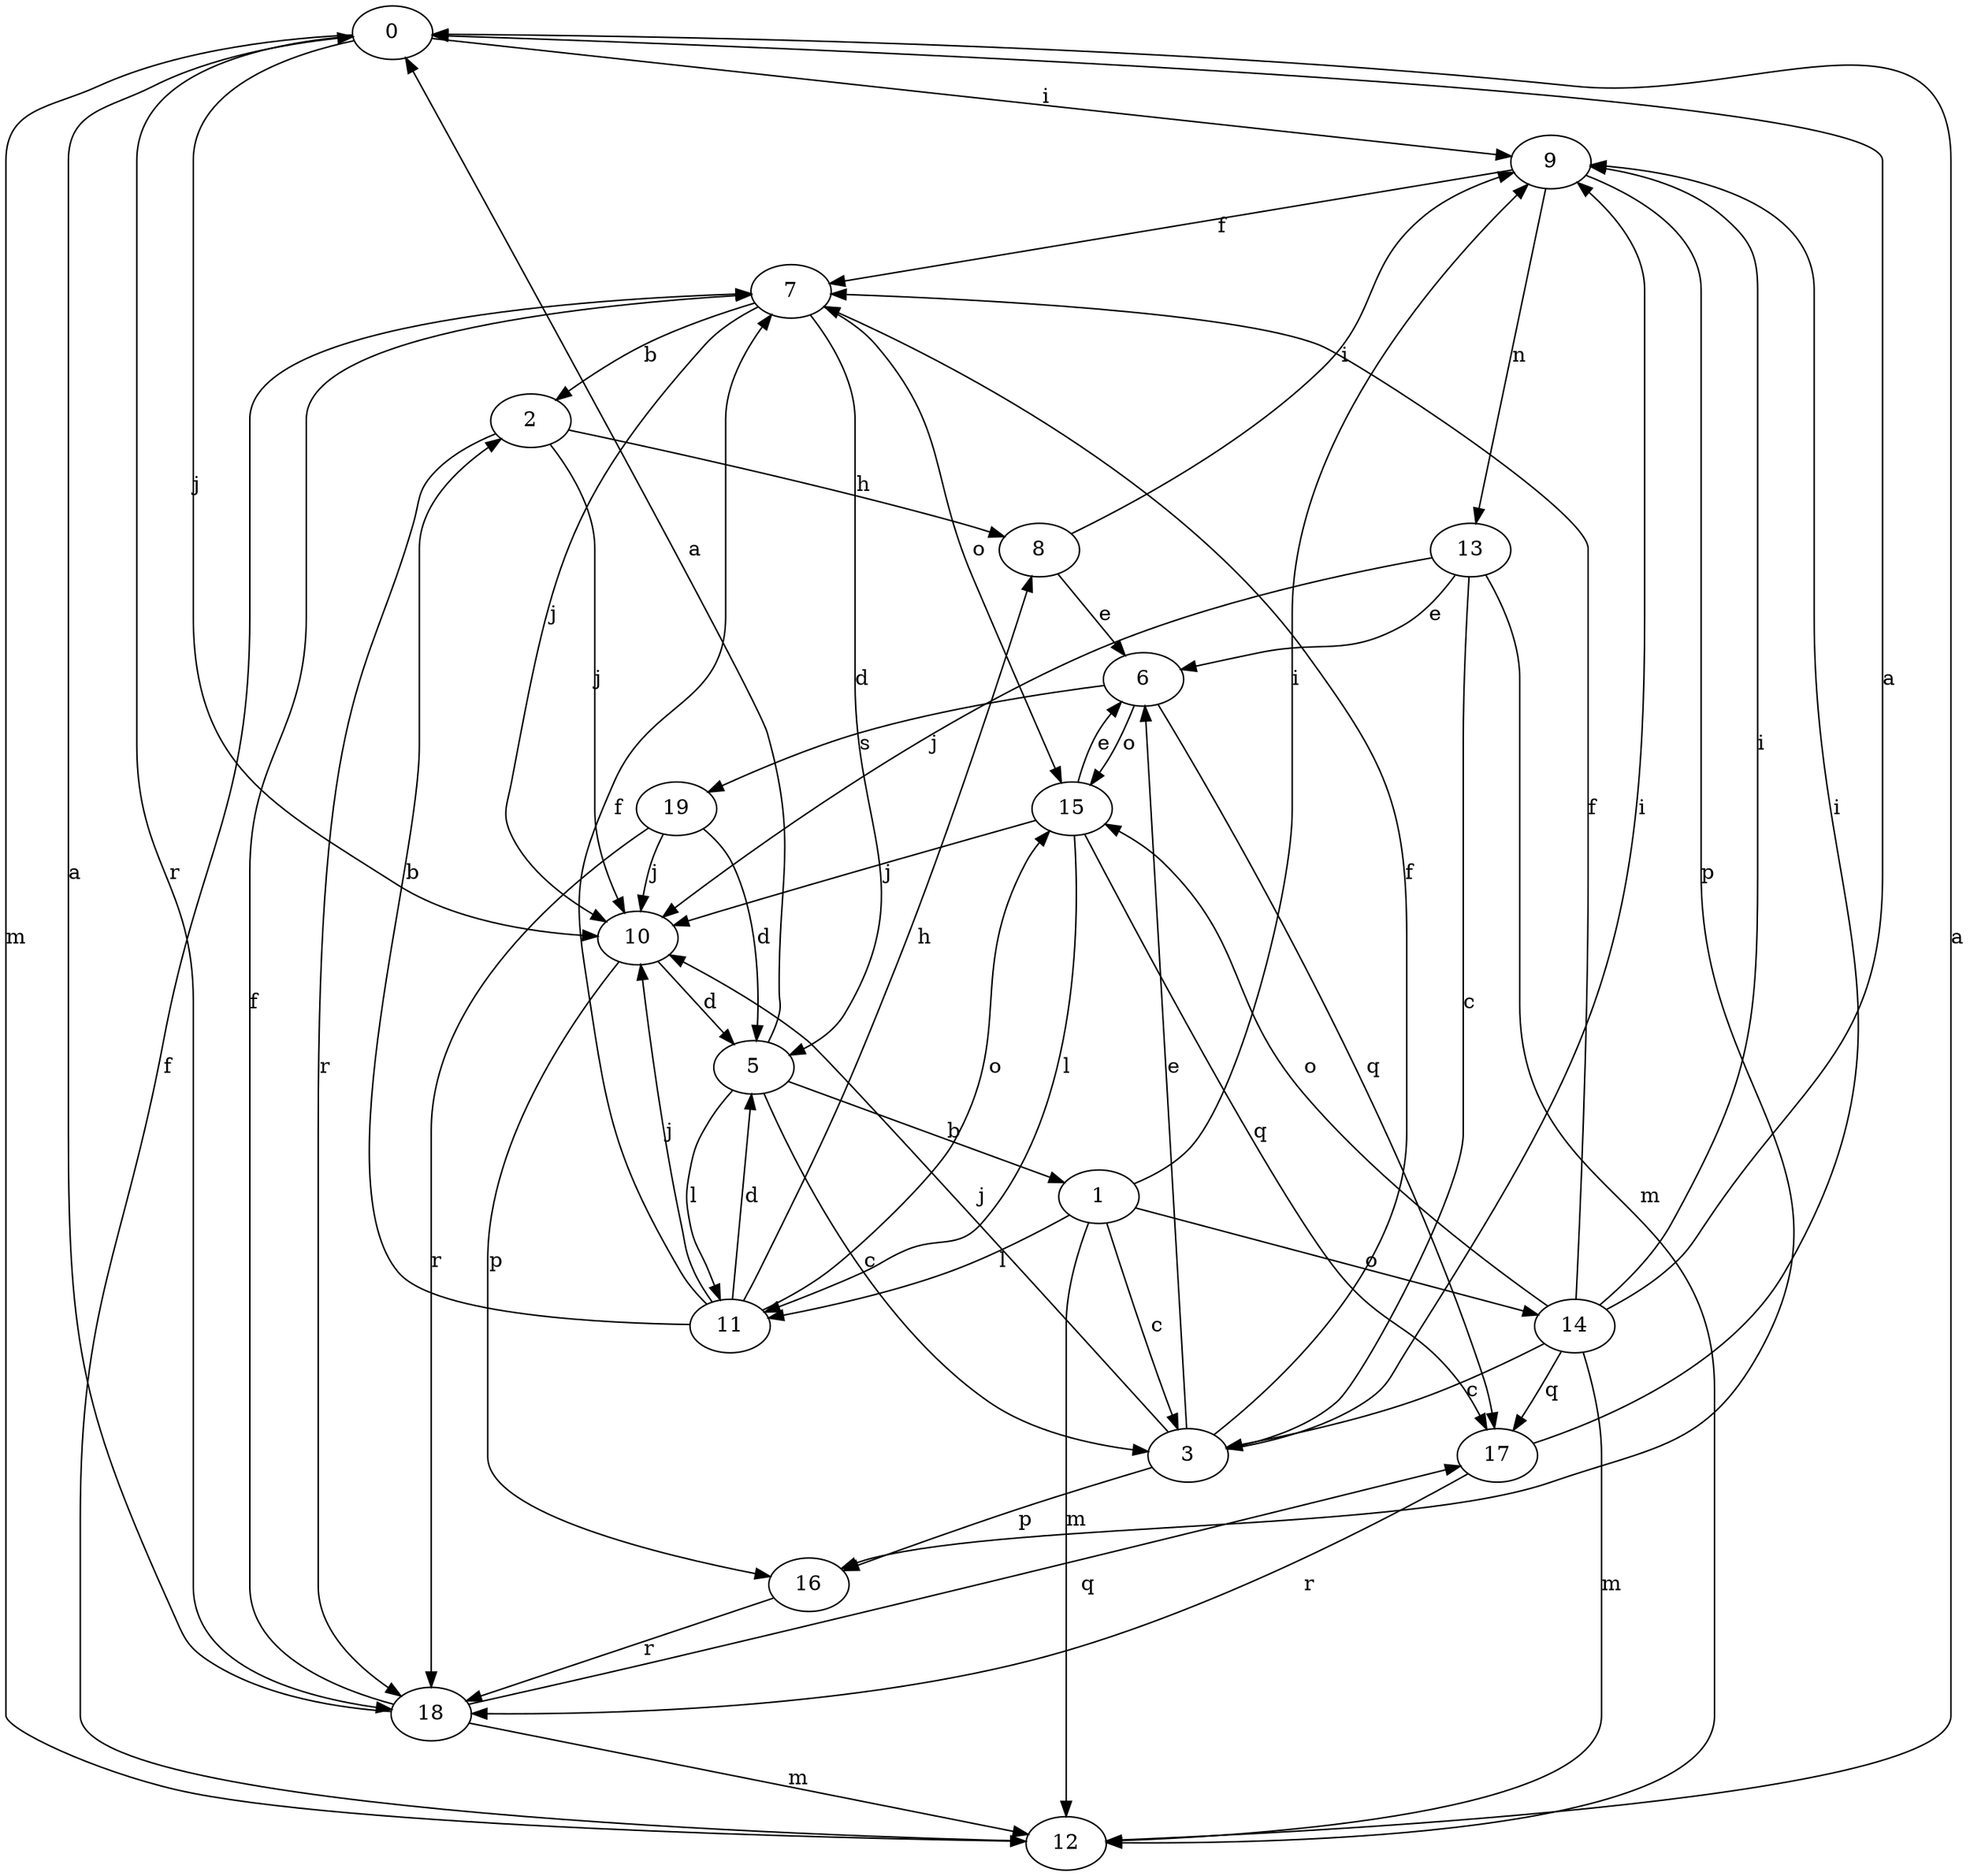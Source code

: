 strict digraph  {
0;
1;
2;
3;
5;
6;
7;
8;
9;
10;
11;
12;
13;
14;
15;
16;
17;
18;
19;
0 -> 9  [label=i];
0 -> 10  [label=j];
0 -> 12  [label=m];
0 -> 18  [label=r];
1 -> 3  [label=c];
1 -> 9  [label=i];
1 -> 11  [label=l];
1 -> 12  [label=m];
1 -> 14  [label=o];
2 -> 8  [label=h];
2 -> 10  [label=j];
2 -> 18  [label=r];
3 -> 6  [label=e];
3 -> 7  [label=f];
3 -> 9  [label=i];
3 -> 10  [label=j];
3 -> 16  [label=p];
5 -> 0  [label=a];
5 -> 1  [label=b];
5 -> 3  [label=c];
5 -> 11  [label=l];
6 -> 15  [label=o];
6 -> 17  [label=q];
6 -> 19  [label=s];
7 -> 2  [label=b];
7 -> 5  [label=d];
7 -> 10  [label=j];
7 -> 15  [label=o];
8 -> 6  [label=e];
8 -> 9  [label=i];
9 -> 7  [label=f];
9 -> 13  [label=n];
9 -> 16  [label=p];
10 -> 5  [label=d];
10 -> 16  [label=p];
11 -> 2  [label=b];
11 -> 5  [label=d];
11 -> 7  [label=f];
11 -> 8  [label=h];
11 -> 10  [label=j];
11 -> 15  [label=o];
12 -> 0  [label=a];
12 -> 7  [label=f];
13 -> 3  [label=c];
13 -> 6  [label=e];
13 -> 10  [label=j];
13 -> 12  [label=m];
14 -> 0  [label=a];
14 -> 3  [label=c];
14 -> 7  [label=f];
14 -> 9  [label=i];
14 -> 12  [label=m];
14 -> 15  [label=o];
14 -> 17  [label=q];
15 -> 6  [label=e];
15 -> 10  [label=j];
15 -> 11  [label=l];
15 -> 17  [label=q];
16 -> 18  [label=r];
17 -> 9  [label=i];
17 -> 18  [label=r];
18 -> 0  [label=a];
18 -> 7  [label=f];
18 -> 12  [label=m];
18 -> 17  [label=q];
19 -> 5  [label=d];
19 -> 10  [label=j];
19 -> 18  [label=r];
}

